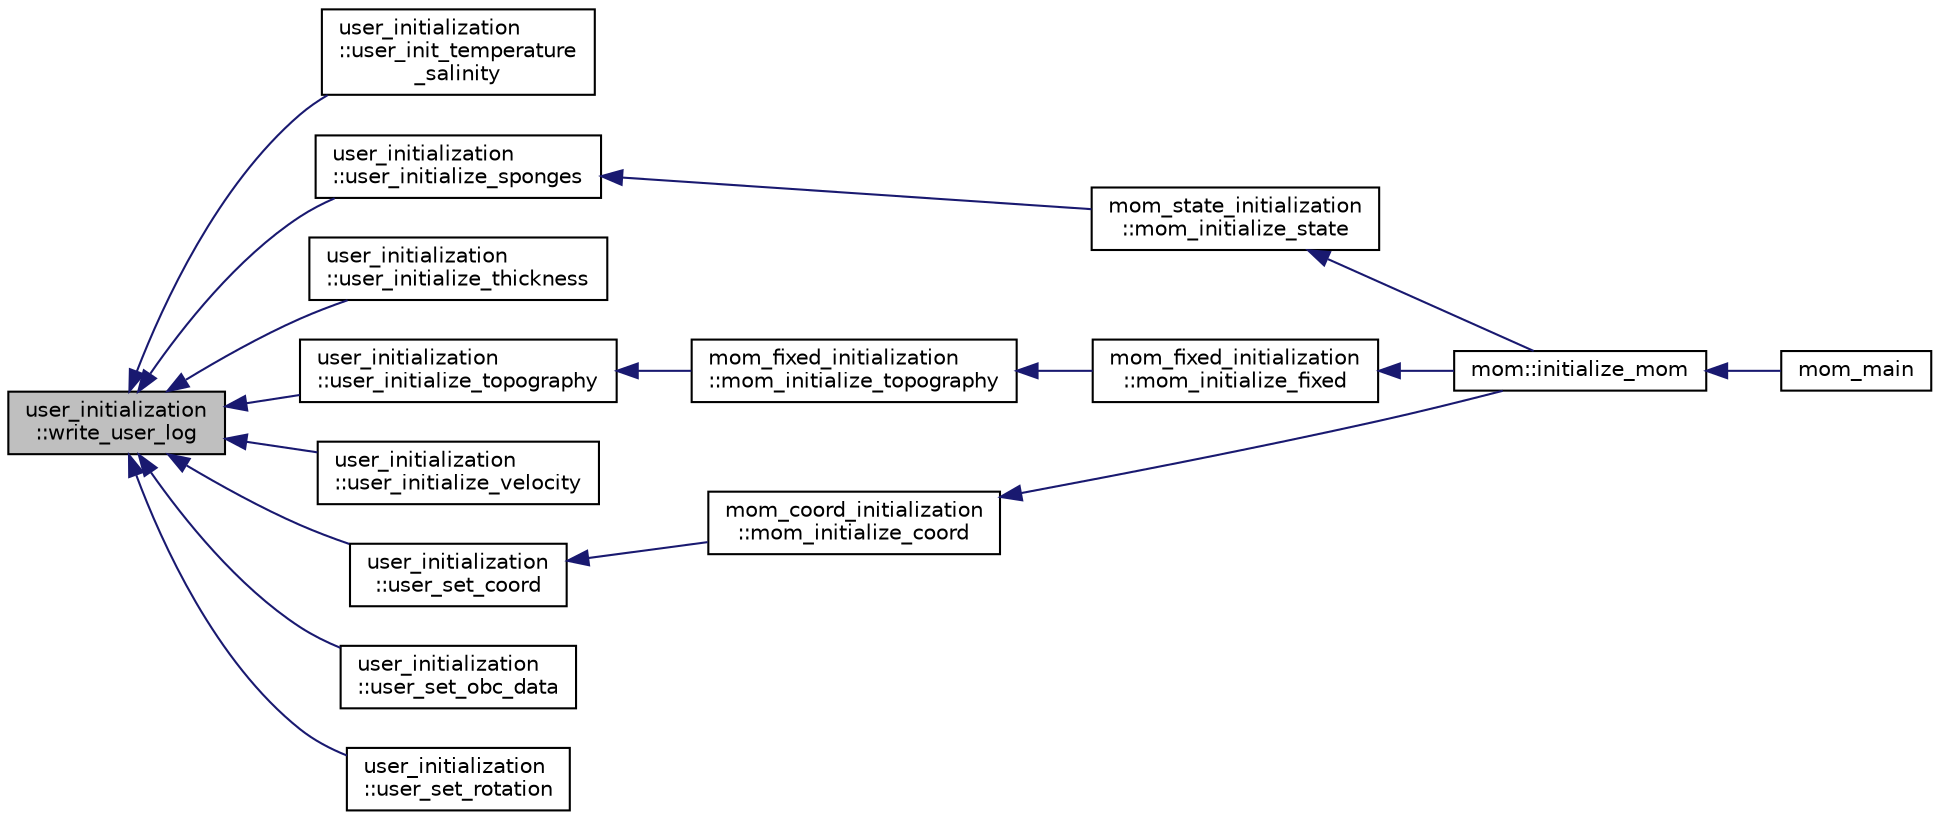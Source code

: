 digraph "user_initialization::write_user_log"
{
 // INTERACTIVE_SVG=YES
  edge [fontname="Helvetica",fontsize="10",labelfontname="Helvetica",labelfontsize="10"];
  node [fontname="Helvetica",fontsize="10",shape=record];
  rankdir="LR";
  Node49 [label="user_initialization\l::write_user_log",height=0.2,width=0.4,color="black", fillcolor="grey75", style="filled", fontcolor="black"];
  Node49 -> Node50 [dir="back",color="midnightblue",fontsize="10",style="solid",fontname="Helvetica"];
  Node50 [label="user_initialization\l::user_init_temperature\l_salinity",height=0.2,width=0.4,color="black", fillcolor="white", style="filled",URL="$namespaceuser__initialization.html#aa6db7133a474bd7832e85ad5bd9df0ca",tooltip="This function puts the initial layer temperatures and salinities into T(:,:,:) and S(:..."];
  Node49 -> Node51 [dir="back",color="midnightblue",fontsize="10",style="solid",fontname="Helvetica"];
  Node51 [label="user_initialization\l::user_initialize_sponges",height=0.2,width=0.4,color="black", fillcolor="white", style="filled",URL="$namespaceuser__initialization.html#a7b14806f2c4db32faadeaebc6363aa64",tooltip="Set up the sponges. "];
  Node51 -> Node52 [dir="back",color="midnightblue",fontsize="10",style="solid",fontname="Helvetica"];
  Node52 [label="mom_state_initialization\l::mom_initialize_state",height=0.2,width=0.4,color="black", fillcolor="white", style="filled",URL="$namespacemom__state__initialization.html#af4e854627c6572332ba3fd895f169321"];
  Node52 -> Node53 [dir="back",color="midnightblue",fontsize="10",style="solid",fontname="Helvetica"];
  Node53 [label="mom::initialize_mom",height=0.2,width=0.4,color="black", fillcolor="white", style="filled",URL="$namespacemom.html#a0be2869fef30e1e0604facfe1b41555d",tooltip="This subroutine initializes MOM. "];
  Node53 -> Node54 [dir="back",color="midnightblue",fontsize="10",style="solid",fontname="Helvetica"];
  Node54 [label="mom_main",height=0.2,width=0.4,color="black", fillcolor="white", style="filled",URL="$MOM__driver_8F90.html#a08fffeb2d8e8acbf9ed4609be6d258c6"];
  Node49 -> Node55 [dir="back",color="midnightblue",fontsize="10",style="solid",fontname="Helvetica"];
  Node55 [label="user_initialization\l::user_initialize_thickness",height=0.2,width=0.4,color="black", fillcolor="white", style="filled",URL="$namespaceuser__initialization.html#af042062e141adcd72d3fe7a14b9284e0",tooltip="initialize thicknesses. "];
  Node49 -> Node56 [dir="back",color="midnightblue",fontsize="10",style="solid",fontname="Helvetica"];
  Node56 [label="user_initialization\l::user_initialize_topography",height=0.2,width=0.4,color="black", fillcolor="white", style="filled",URL="$namespaceuser__initialization.html#a7b7630e690c942f2961e45e19c4f69fc",tooltip="Initialize topography. "];
  Node56 -> Node57 [dir="back",color="midnightblue",fontsize="10",style="solid",fontname="Helvetica"];
  Node57 [label="mom_fixed_initialization\l::mom_initialize_topography",height=0.2,width=0.4,color="black", fillcolor="white", style="filled",URL="$namespacemom__fixed__initialization.html#a4f19c092d796f0cbb036c96575299b11",tooltip="MOM_initialize_topography makes the appropriate call to set up the bathymetry. "];
  Node57 -> Node58 [dir="back",color="midnightblue",fontsize="10",style="solid",fontname="Helvetica"];
  Node58 [label="mom_fixed_initialization\l::mom_initialize_fixed",height=0.2,width=0.4,color="black", fillcolor="white", style="filled",URL="$namespacemom__fixed__initialization.html#a6c1c054d9cda9f1bd11abba748614c92",tooltip="MOM_initialize_fixed sets up time-invariant quantities related to MOM6&#39;s horizontal grid..."];
  Node58 -> Node53 [dir="back",color="midnightblue",fontsize="10",style="solid",fontname="Helvetica"];
  Node49 -> Node59 [dir="back",color="midnightblue",fontsize="10",style="solid",fontname="Helvetica"];
  Node59 [label="user_initialization\l::user_initialize_velocity",height=0.2,width=0.4,color="black", fillcolor="white", style="filled",URL="$namespaceuser__initialization.html#a45e373a6e0147bb93d41bf9ba2618c77",tooltip="initialize velocities. "];
  Node49 -> Node60 [dir="back",color="midnightblue",fontsize="10",style="solid",fontname="Helvetica"];
  Node60 [label="user_initialization\l::user_set_coord",height=0.2,width=0.4,color="black", fillcolor="white", style="filled",URL="$namespaceuser__initialization.html#a541d25539cbb198ae0ed7c1356f267cf",tooltip="Set vertical coordinates. "];
  Node60 -> Node61 [dir="back",color="midnightblue",fontsize="10",style="solid",fontname="Helvetica"];
  Node61 [label="mom_coord_initialization\l::mom_initialize_coord",height=0.2,width=0.4,color="black", fillcolor="white", style="filled",URL="$namespacemom__coord__initialization.html#a6e2f4c11bc99476ea9c64a9aceac3b81",tooltip="MOM_initialize_coord sets up time-invariant quantities related to MOM6&#39;s vertical coordinate..."];
  Node61 -> Node53 [dir="back",color="midnightblue",fontsize="10",style="solid",fontname="Helvetica"];
  Node49 -> Node62 [dir="back",color="midnightblue",fontsize="10",style="solid",fontname="Helvetica"];
  Node62 [label="user_initialization\l::user_set_obc_data",height=0.2,width=0.4,color="black", fillcolor="white", style="filled",URL="$namespaceuser__initialization.html#a257e5194c434ba287d296f7a228c6a0c",tooltip="This subroutine sets the properties of flow at open boundary conditions. "];
  Node49 -> Node63 [dir="back",color="midnightblue",fontsize="10",style="solid",fontname="Helvetica"];
  Node63 [label="user_initialization\l::user_set_rotation",height=0.2,width=0.4,color="black", fillcolor="white", style="filled",URL="$namespaceuser__initialization.html#a83f001dcb5625d866c1265120a248e3c"];
}
